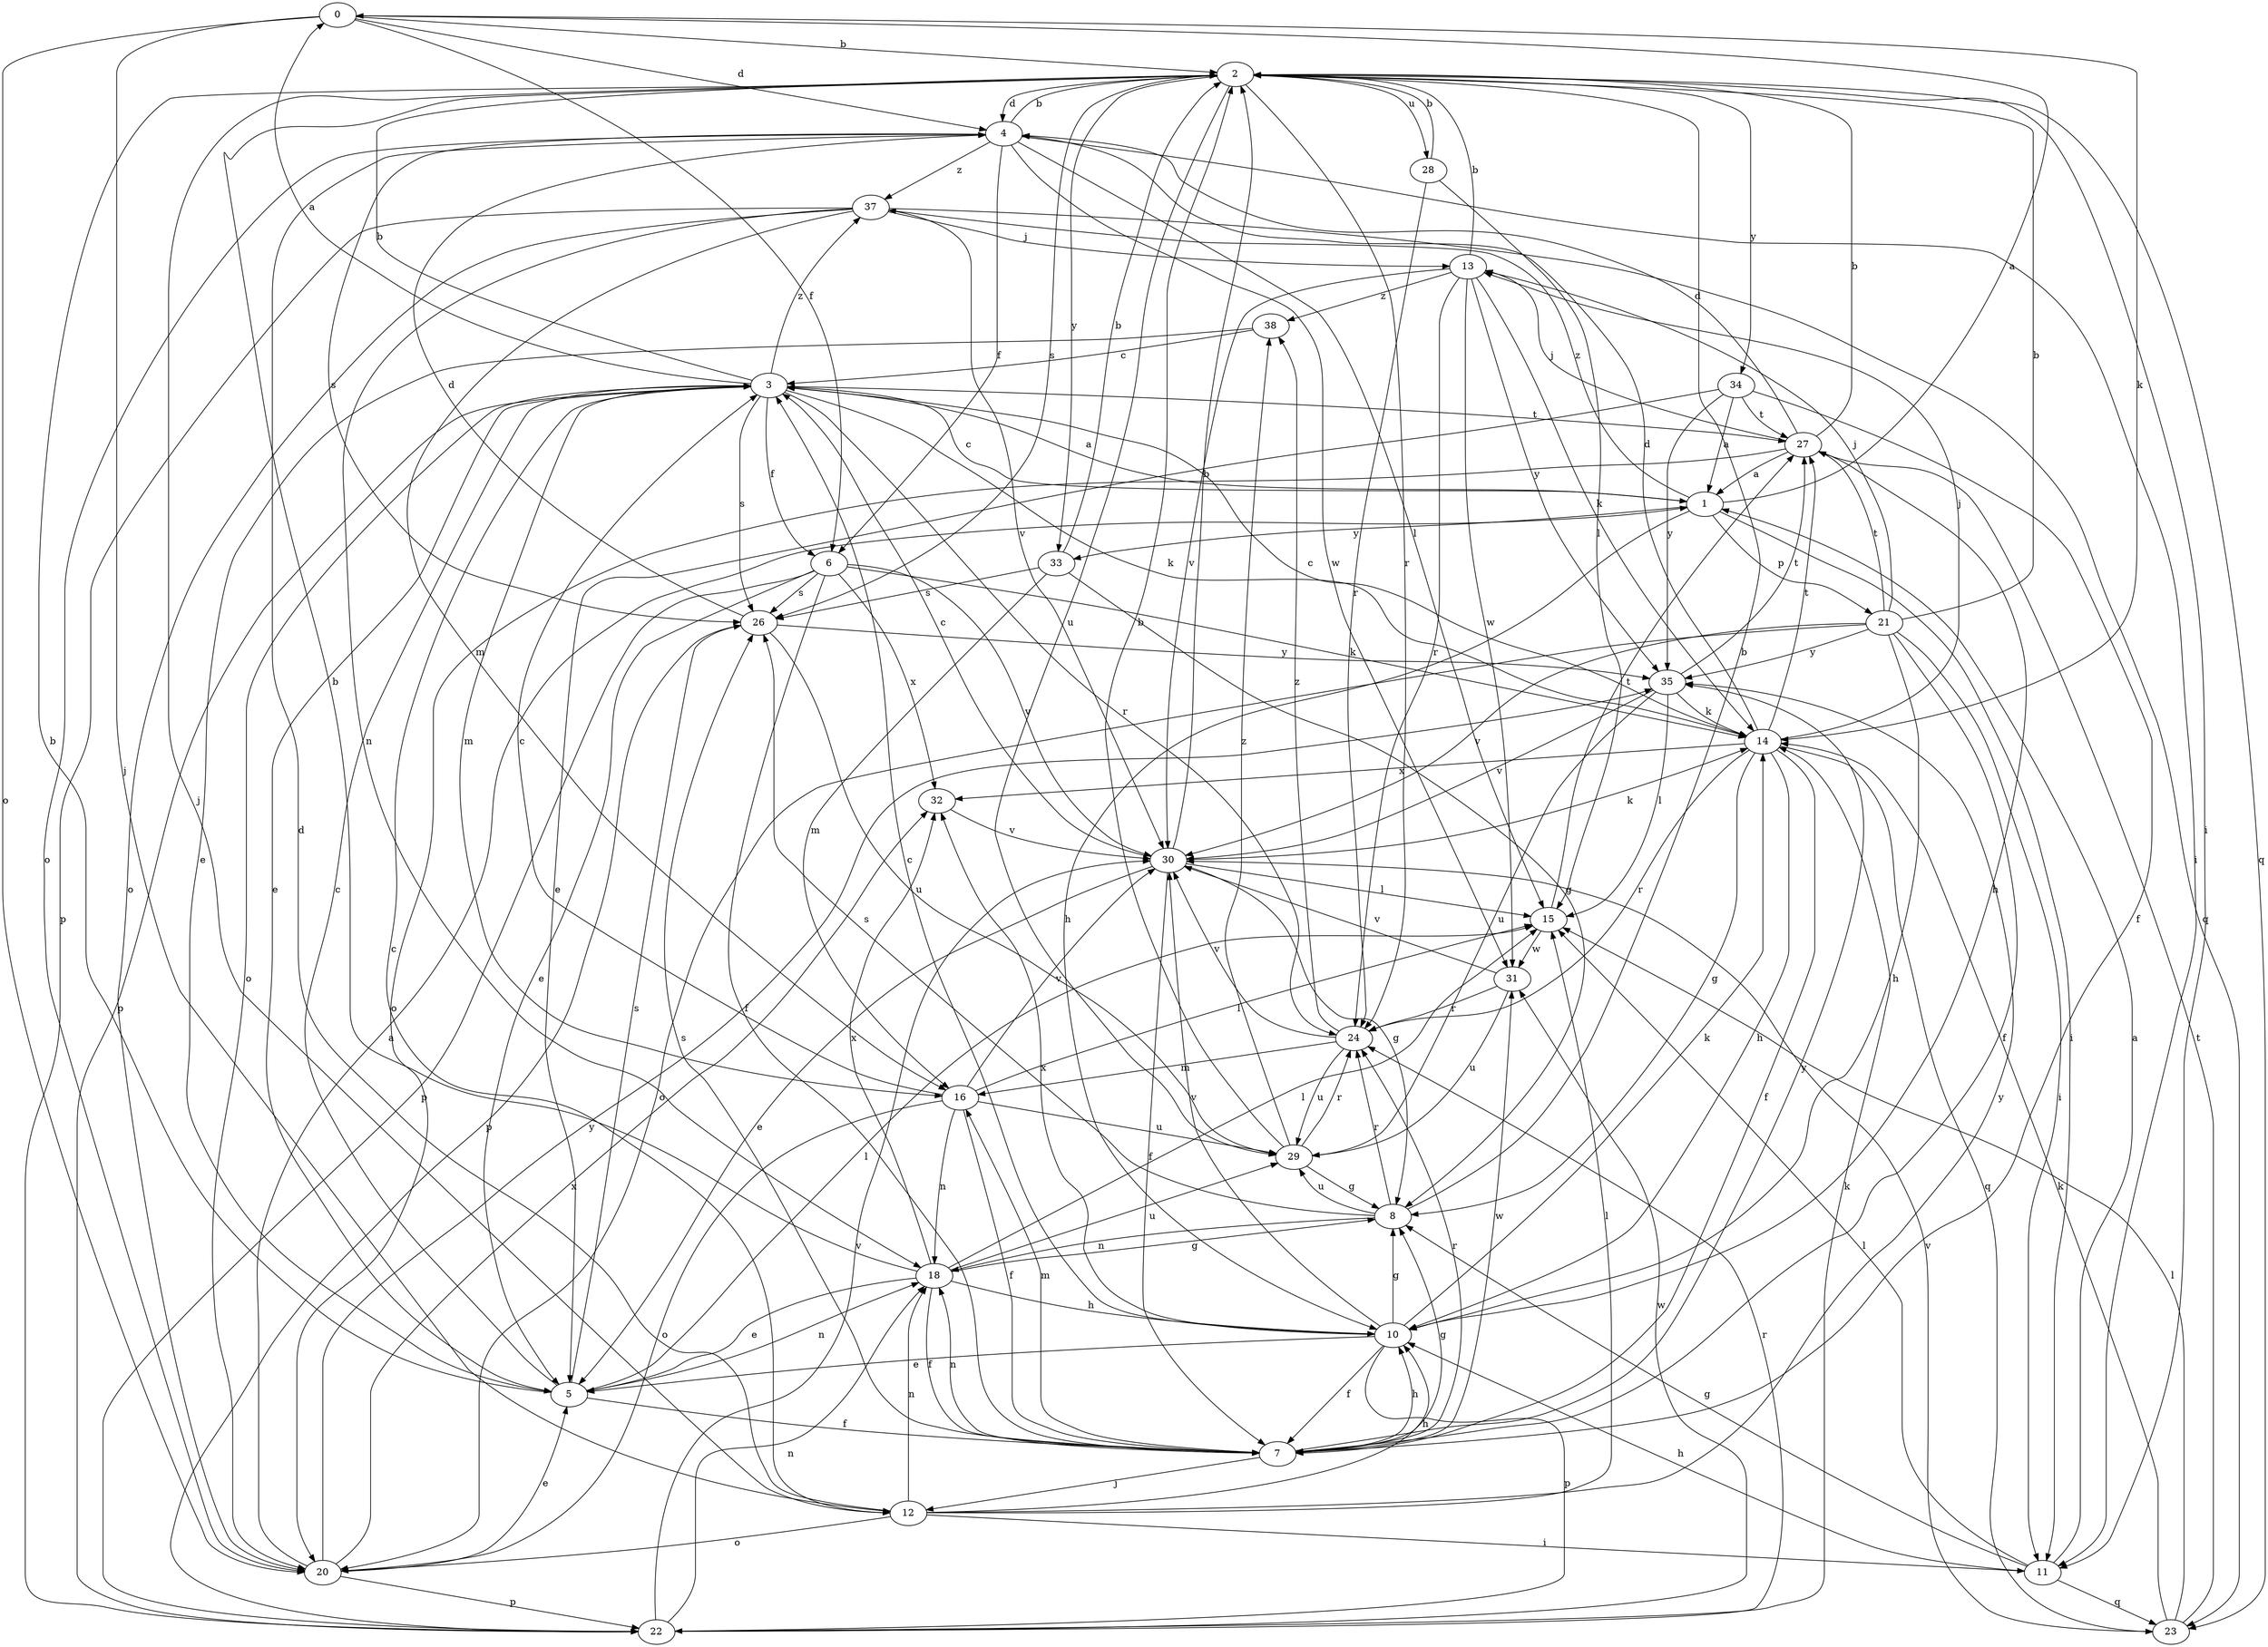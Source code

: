 strict digraph  {
0;
1;
2;
3;
4;
5;
6;
7;
8;
10;
11;
12;
13;
14;
15;
16;
18;
20;
21;
22;
23;
24;
26;
27;
28;
29;
30;
31;
32;
33;
34;
35;
37;
38;
0 -> 2  [label=b];
0 -> 4  [label=d];
0 -> 6  [label=f];
0 -> 12  [label=j];
0 -> 14  [label=k];
0 -> 20  [label=o];
1 -> 0  [label=a];
1 -> 3  [label=c];
1 -> 10  [label=h];
1 -> 11  [label=i];
1 -> 21  [label=p];
1 -> 33  [label=y];
1 -> 37  [label=z];
2 -> 4  [label=d];
2 -> 11  [label=i];
2 -> 12  [label=j];
2 -> 23  [label=q];
2 -> 24  [label=r];
2 -> 26  [label=s];
2 -> 28  [label=u];
2 -> 29  [label=u];
2 -> 33  [label=y];
2 -> 34  [label=y];
3 -> 0  [label=a];
3 -> 1  [label=a];
3 -> 2  [label=b];
3 -> 5  [label=e];
3 -> 6  [label=f];
3 -> 14  [label=k];
3 -> 16  [label=m];
3 -> 20  [label=o];
3 -> 22  [label=p];
3 -> 24  [label=r];
3 -> 26  [label=s];
3 -> 27  [label=t];
3 -> 37  [label=z];
4 -> 2  [label=b];
4 -> 6  [label=f];
4 -> 11  [label=i];
4 -> 15  [label=l];
4 -> 20  [label=o];
4 -> 26  [label=s];
4 -> 31  [label=w];
4 -> 37  [label=z];
5 -> 2  [label=b];
5 -> 3  [label=c];
5 -> 7  [label=f];
5 -> 15  [label=l];
5 -> 18  [label=n];
5 -> 26  [label=s];
6 -> 5  [label=e];
6 -> 7  [label=f];
6 -> 14  [label=k];
6 -> 22  [label=p];
6 -> 26  [label=s];
6 -> 30  [label=v];
6 -> 32  [label=x];
7 -> 8  [label=g];
7 -> 10  [label=h];
7 -> 12  [label=j];
7 -> 16  [label=m];
7 -> 18  [label=n];
7 -> 24  [label=r];
7 -> 26  [label=s];
7 -> 31  [label=w];
7 -> 35  [label=y];
8 -> 2  [label=b];
8 -> 18  [label=n];
8 -> 24  [label=r];
8 -> 26  [label=s];
8 -> 29  [label=u];
10 -> 3  [label=c];
10 -> 5  [label=e];
10 -> 7  [label=f];
10 -> 8  [label=g];
10 -> 14  [label=k];
10 -> 22  [label=p];
10 -> 30  [label=v];
10 -> 32  [label=x];
11 -> 1  [label=a];
11 -> 8  [label=g];
11 -> 10  [label=h];
11 -> 15  [label=l];
11 -> 23  [label=q];
12 -> 3  [label=c];
12 -> 4  [label=d];
12 -> 10  [label=h];
12 -> 11  [label=i];
12 -> 15  [label=l];
12 -> 18  [label=n];
12 -> 20  [label=o];
12 -> 35  [label=y];
13 -> 2  [label=b];
13 -> 14  [label=k];
13 -> 24  [label=r];
13 -> 30  [label=v];
13 -> 31  [label=w];
13 -> 35  [label=y];
13 -> 38  [label=z];
14 -> 3  [label=c];
14 -> 4  [label=d];
14 -> 7  [label=f];
14 -> 8  [label=g];
14 -> 10  [label=h];
14 -> 13  [label=j];
14 -> 23  [label=q];
14 -> 24  [label=r];
14 -> 27  [label=t];
14 -> 32  [label=x];
15 -> 27  [label=t];
15 -> 31  [label=w];
16 -> 3  [label=c];
16 -> 7  [label=f];
16 -> 15  [label=l];
16 -> 18  [label=n];
16 -> 20  [label=o];
16 -> 29  [label=u];
16 -> 30  [label=v];
18 -> 2  [label=b];
18 -> 5  [label=e];
18 -> 7  [label=f];
18 -> 8  [label=g];
18 -> 10  [label=h];
18 -> 15  [label=l];
18 -> 29  [label=u];
18 -> 32  [label=x];
20 -> 1  [label=a];
20 -> 5  [label=e];
20 -> 22  [label=p];
20 -> 32  [label=x];
20 -> 35  [label=y];
21 -> 2  [label=b];
21 -> 7  [label=f];
21 -> 10  [label=h];
21 -> 11  [label=i];
21 -> 13  [label=j];
21 -> 20  [label=o];
21 -> 27  [label=t];
21 -> 30  [label=v];
21 -> 35  [label=y];
22 -> 14  [label=k];
22 -> 18  [label=n];
22 -> 24  [label=r];
22 -> 30  [label=v];
22 -> 31  [label=w];
23 -> 14  [label=k];
23 -> 15  [label=l];
23 -> 27  [label=t];
23 -> 30  [label=v];
24 -> 16  [label=m];
24 -> 29  [label=u];
24 -> 30  [label=v];
24 -> 38  [label=z];
26 -> 4  [label=d];
26 -> 22  [label=p];
26 -> 29  [label=u];
26 -> 35  [label=y];
27 -> 1  [label=a];
27 -> 2  [label=b];
27 -> 4  [label=d];
27 -> 10  [label=h];
27 -> 13  [label=j];
27 -> 20  [label=o];
28 -> 2  [label=b];
28 -> 15  [label=l];
28 -> 24  [label=r];
29 -> 2  [label=b];
29 -> 8  [label=g];
29 -> 24  [label=r];
29 -> 38  [label=z];
30 -> 2  [label=b];
30 -> 3  [label=c];
30 -> 5  [label=e];
30 -> 7  [label=f];
30 -> 8  [label=g];
30 -> 14  [label=k];
30 -> 15  [label=l];
31 -> 24  [label=r];
31 -> 29  [label=u];
31 -> 30  [label=v];
32 -> 30  [label=v];
33 -> 2  [label=b];
33 -> 8  [label=g];
33 -> 16  [label=m];
33 -> 26  [label=s];
34 -> 1  [label=a];
34 -> 5  [label=e];
34 -> 7  [label=f];
34 -> 27  [label=t];
34 -> 35  [label=y];
35 -> 14  [label=k];
35 -> 15  [label=l];
35 -> 27  [label=t];
35 -> 29  [label=u];
35 -> 30  [label=v];
37 -> 13  [label=j];
37 -> 16  [label=m];
37 -> 18  [label=n];
37 -> 20  [label=o];
37 -> 22  [label=p];
37 -> 23  [label=q];
37 -> 30  [label=v];
38 -> 3  [label=c];
38 -> 5  [label=e];
}

